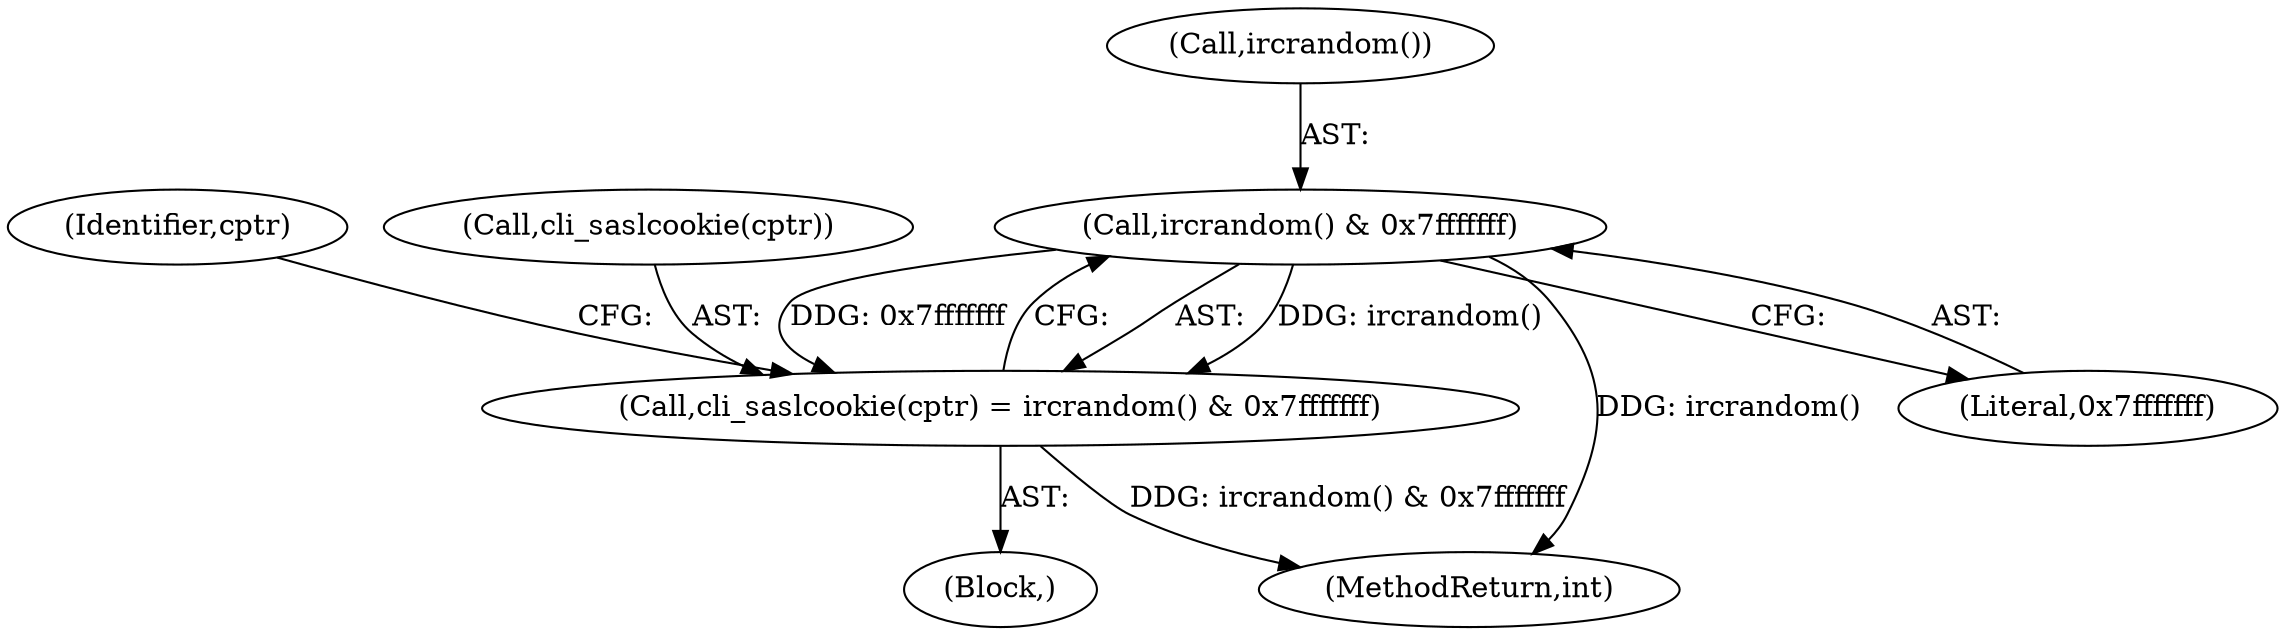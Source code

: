 digraph "0_nefarious2_f50a84bad996d438e7b31b9e74c32a41e43f8be5@API" {
"1000212" [label="(Call,ircrandom() & 0x7fffffff)"];
"1000209" [label="(Call,cli_saslcookie(cptr) = ircrandom() & 0x7fffffff)"];
"1000213" [label="(Call,ircrandom())"];
"1000217" [label="(Identifier,cptr)"];
"1000463" [label="(MethodReturn,int)"];
"1000210" [label="(Call,cli_saslcookie(cptr))"];
"1000214" [label="(Literal,0x7fffffff)"];
"1000212" [label="(Call,ircrandom() & 0x7fffffff)"];
"1000209" [label="(Call,cli_saslcookie(cptr) = ircrandom() & 0x7fffffff)"];
"1000208" [label="(Block,)"];
"1000212" -> "1000209"  [label="AST: "];
"1000212" -> "1000214"  [label="CFG: "];
"1000213" -> "1000212"  [label="AST: "];
"1000214" -> "1000212"  [label="AST: "];
"1000209" -> "1000212"  [label="CFG: "];
"1000212" -> "1000463"  [label="DDG: ircrandom()"];
"1000212" -> "1000209"  [label="DDG: ircrandom()"];
"1000212" -> "1000209"  [label="DDG: 0x7fffffff"];
"1000209" -> "1000208"  [label="AST: "];
"1000210" -> "1000209"  [label="AST: "];
"1000217" -> "1000209"  [label="CFG: "];
"1000209" -> "1000463"  [label="DDG: ircrandom() & 0x7fffffff"];
}
